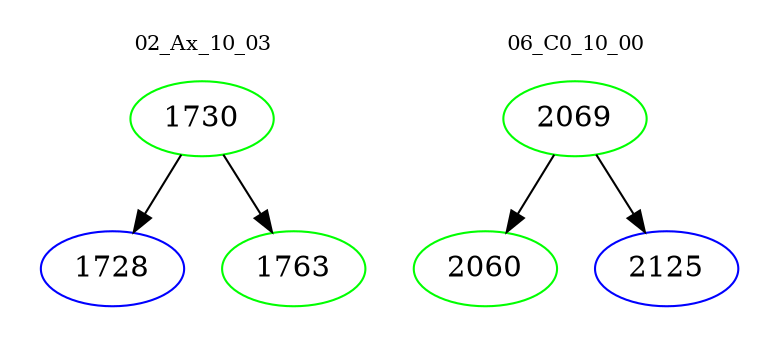 digraph{
subgraph cluster_0 {
color = white
label = "02_Ax_10_03";
fontsize=10;
T0_1730 [label="1730", color="green"]
T0_1730 -> T0_1728 [color="black"]
T0_1728 [label="1728", color="blue"]
T0_1730 -> T0_1763 [color="black"]
T0_1763 [label="1763", color="green"]
}
subgraph cluster_1 {
color = white
label = "06_C0_10_00";
fontsize=10;
T1_2069 [label="2069", color="green"]
T1_2069 -> T1_2060 [color="black"]
T1_2060 [label="2060", color="green"]
T1_2069 -> T1_2125 [color="black"]
T1_2125 [label="2125", color="blue"]
}
}
